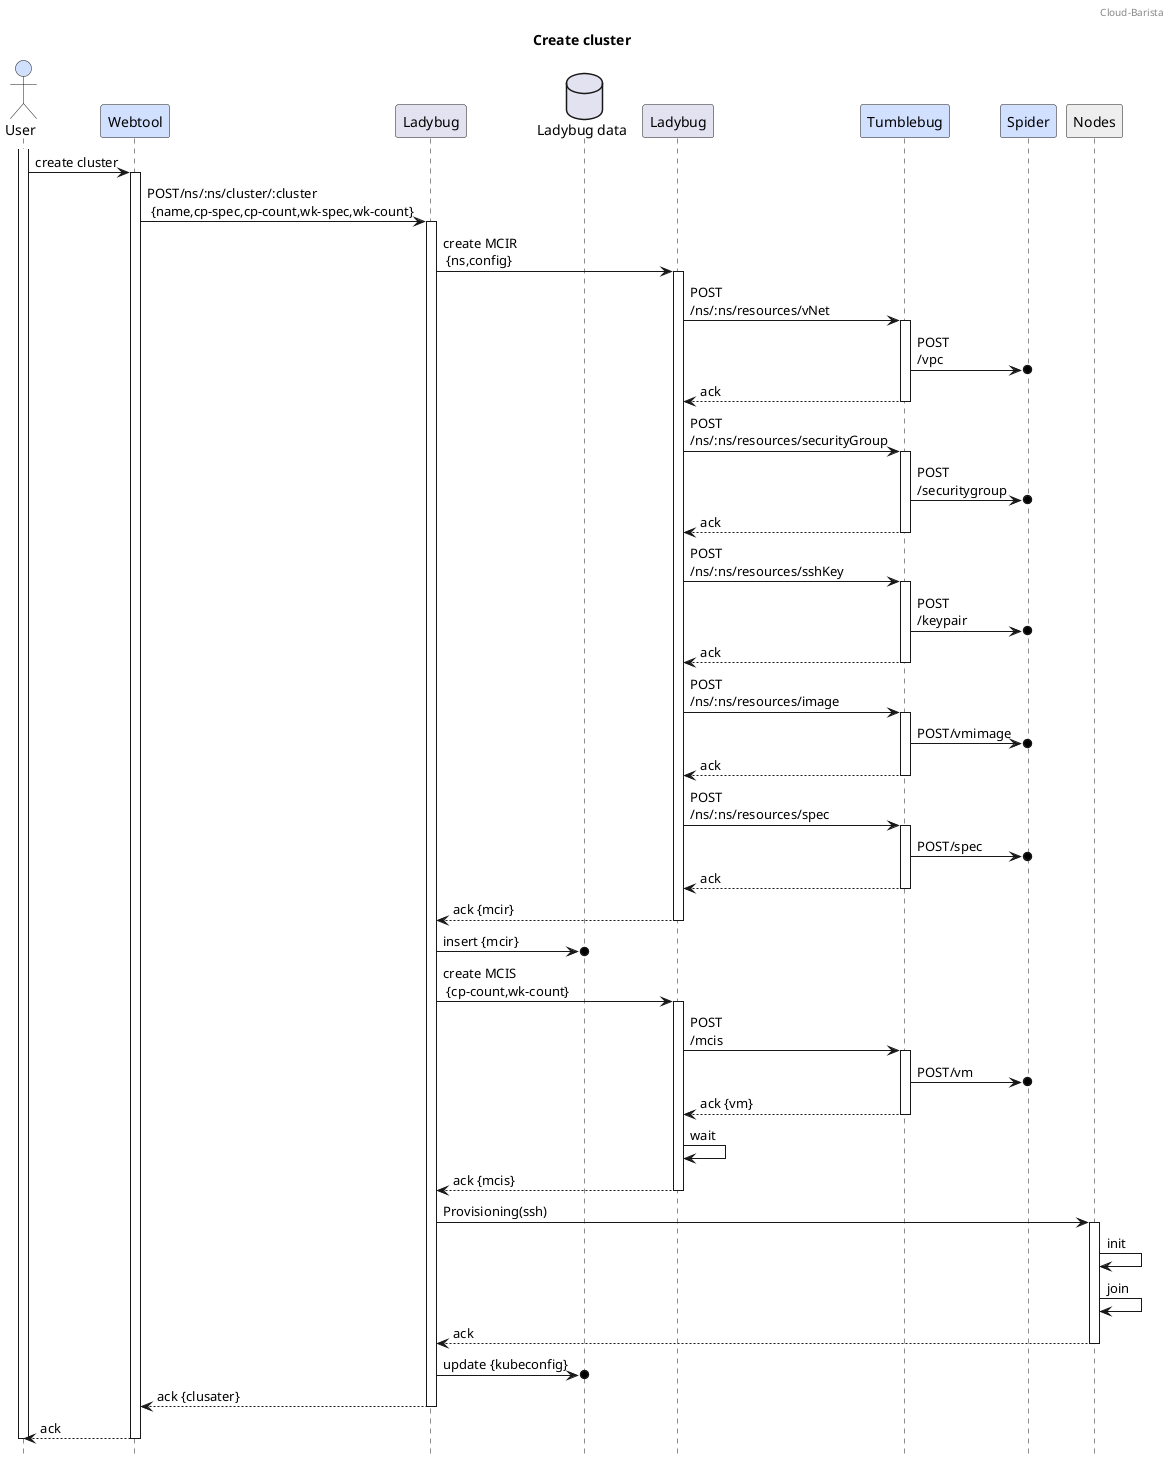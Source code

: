 @@startuml

header Cloud-Barista
title Create cluster
hide footbox

actor		"User"			as user			#d1e0ff
participant	"Webtool"		as webtool		#d1e0ff

participant	"Ladybug"		as ladybug
database	"Ladybug data"	as db
participant	"Ladybug"		as provider

participant	"Tumblebug"		as tumblebug	#d1e0ff
participant	"Spider"		as spider		#d1e0ff
participant	"Nodes"			as nodes		#eeeeee

activate user
	user		->	webtool		: create cluster

	activate webtool
		webtool		->	ladybug		: POST/ns/:ns/cluster/:cluster\n {name,cp-spec,cp-count,wk-spec,wk-count}


		activate ladybug


			ladybug		->	provider	: create MCIR\n {ns,config}

			' -- 1.infra
			activate provider

				'-- 1.1. vpc
				provider	->	tumblebug		: POST\n/ns/:ns/resources/vNet
				activate tumblebug
					tumblebug	->o	spider		: POST\n/vpc
					tumblebug	-->	provider	: ack
				deactivate tumblebug

				'-- 1.2. sg(fw)
				provider	->	tumblebug		: POST\n/ns/:ns/resources/securityGroup
				activate tumblebug
					tumblebug	->o	spider		: POST\n/securitygroup
					tumblebug	-->	provider	: ack
				deactivate tumblebug

				'-- 1.3. ssh
				provider	->	tumblebug	: POST\n/ns/:ns/resources/sshKey
				activate tumblebug
					tumblebug	->o	spider		: POST\n/keypair
					tumblebug	-->	provider	: ack
				deactivate tumblebug
				
				'-- 1.4. image
				provider	->	tumblebug 	: POST\n/ns/:ns/resources/image
				activate tumblebug
					tumblebug	->o	spider		: POST/vmimage
					tumblebug	-->	provider	: ack
				deactivate tumblebug

				'-- 1.5. spec
				provider	->	tumblebug 	: POST\n/ns/:ns/resources/spec
				activate tumblebug
					tumblebug	->o	spider		: POST/spec
					tumblebug	-->	provider	: ack
				deactivate tumblebug


				provider	-->	ladybug 	: ack {mcir}

			deactivate provider
			' //-- 1.infra

			ladybug		->o	db			: insert {mcir}

			' -- 2.mcis
			ladybug		->	provider	: create MCIS\n {cp-count,wk-count}
			activate provider
				provider	->	tumblebug	: POST\n/mcis

				activate tumblebug
					tumblebug	->o	spider		: POST/vm
					tumblebug	-->	provider 	: ack {vm}
				deactivate tumblebug

				provider	->	provider	: wait
				provider	-->	ladybug 	: ack {mcis}

			deactivate provider
			' //-- 2.mcis

			' -- 3.provisioning
			ladybug		->	nodes		: Provisioning(ssh)
			activate nodes
				nodes	->	nodes		: init
				nodes	->	nodes		: join
				nodes	-->	ladybug		: ack
			deactivate nodes
			' //-- 3.provisioning

			ladybug	->o	db			: update {kubeconfig}
			ladybug	-->	webtool		: ack {clusater}
		deactivate ladybug

		webtool	-->	user	: ack
	deactivate webtool

deactivate user

@@enduml